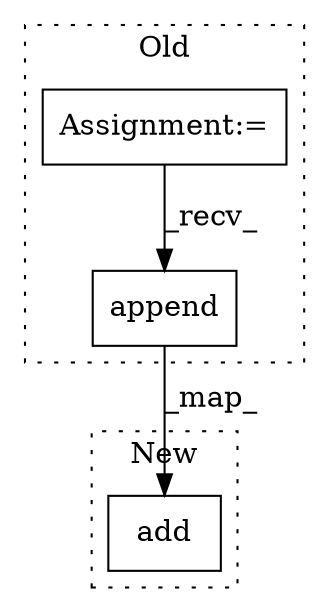 digraph G {
subgraph cluster0 {
1 [label="append" a="32" s="13071,13090" l="7,1" shape="box"];
3 [label="Assignment:=" a="7" s="11942" l="1" shape="box"];
label = "Old";
style="dotted";
}
subgraph cluster1 {
2 [label="add" a="32" s="13248,13264" l="4,1" shape="box"];
label = "New";
style="dotted";
}
1 -> 2 [label="_map_"];
3 -> 1 [label="_recv_"];
}